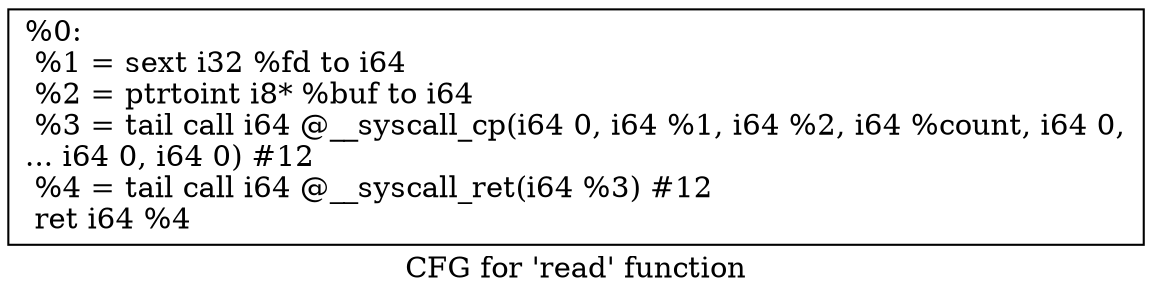 digraph "CFG for 'read' function" {
	label="CFG for 'read' function";

	Node0x98df70 [shape=record,label="{%0:\l  %1 = sext i32 %fd to i64\l  %2 = ptrtoint i8* %buf to i64\l  %3 = tail call i64 @__syscall_cp(i64 0, i64 %1, i64 %2, i64 %count, i64 0,\l... i64 0, i64 0) #12\l  %4 = tail call i64 @__syscall_ret(i64 %3) #12\l  ret i64 %4\l}"];
}
